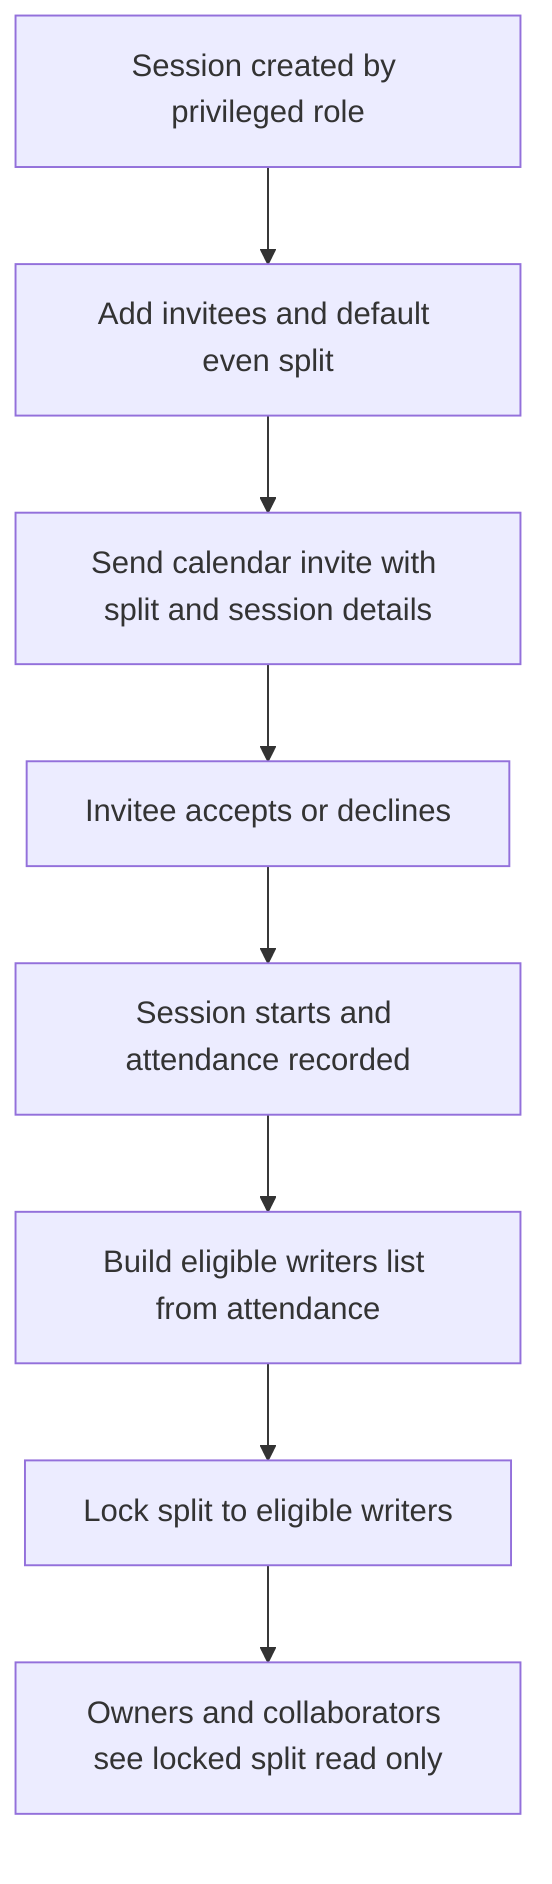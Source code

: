 flowchart TD
  A["Session created by privileged role"] --> B["Add invitees and default even split"]
  B --> C["Send calendar invite with split and session details"]
  C --> D["Invitee accepts or declines"]
  D --> E["Session starts and attendance recorded"]
  E --> F["Build eligible writers list from attendance"]
  F --> G["Lock split to eligible writers"]
  G --> H["Owners and collaborators see locked split read only"]